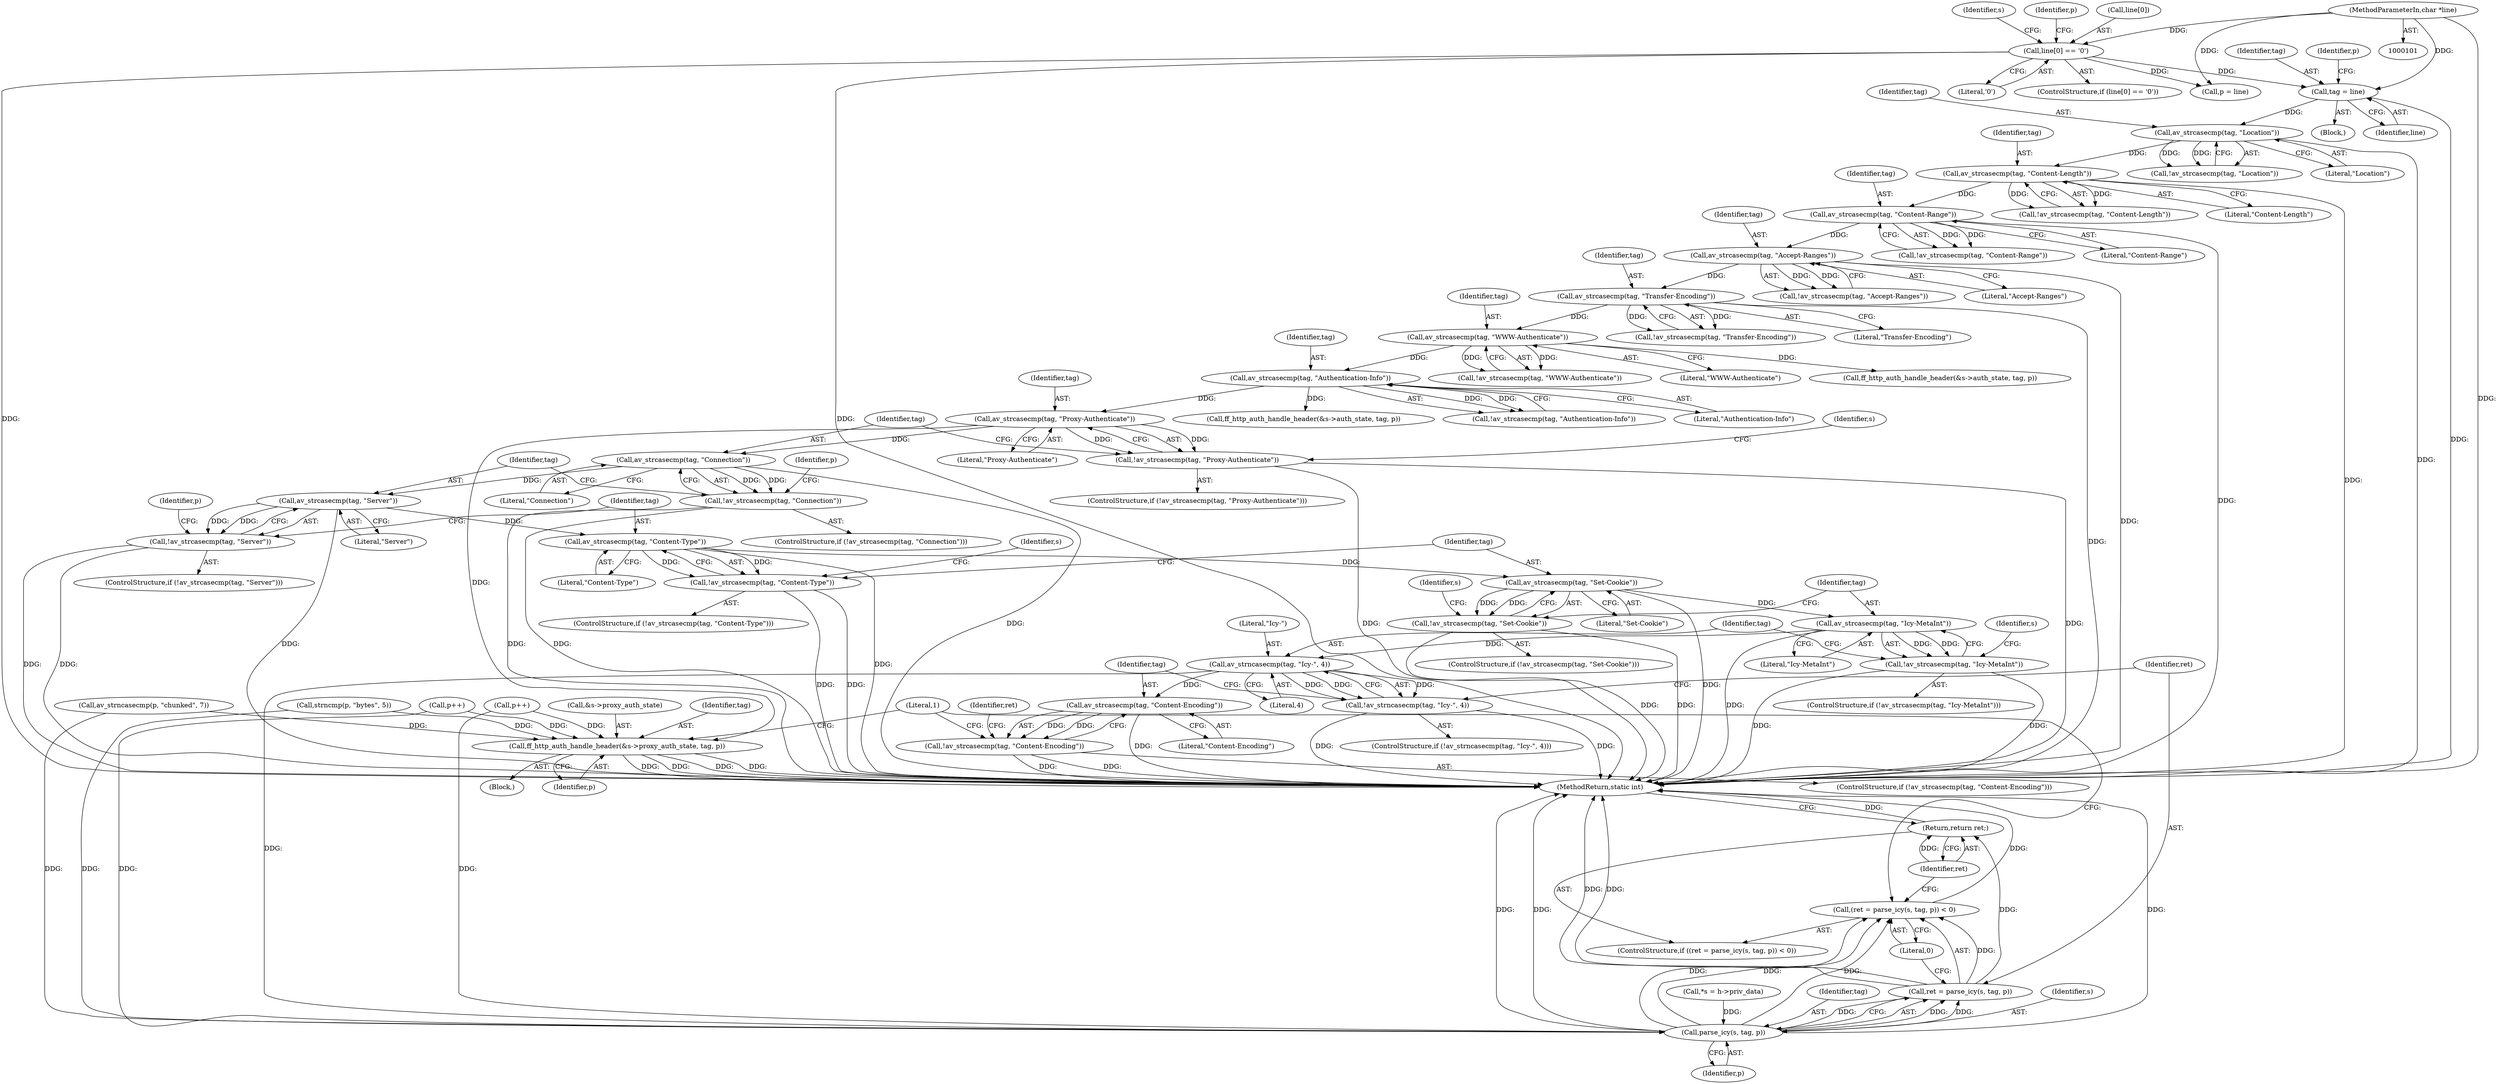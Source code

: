 digraph "0_FFmpeg_2a05c8f813de6f2278827734bf8102291e7484aa_7@pointer" {
"1000535" [label="(Call,av_strcasecmp(tag, \"Proxy-Authenticate\"))"];
"1000521" [label="(Call,av_strcasecmp(tag, \"Authentication-Info\"))"];
"1000507" [label="(Call,av_strcasecmp(tag, \"WWW-Authenticate\"))"];
"1000485" [label="(Call,av_strcasecmp(tag, \"Transfer-Encoding\"))"];
"1000460" [label="(Call,av_strcasecmp(tag, \"Accept-Ranges\"))"];
"1000449" [label="(Call,av_strcasecmp(tag, \"Content-Range\"))"];
"1000429" [label="(Call,av_strcasecmp(tag, \"Content-Length\"))"];
"1000407" [label="(Call,av_strcasecmp(tag, \"Location\"))"];
"1000394" [label="(Call,tag = line)"];
"1000132" [label="(Call,line[0] == '\0')"];
"1000103" [label="(MethodParameterIn,char *line)"];
"1000534" [label="(Call,!av_strcasecmp(tag, \"Proxy-Authenticate\"))"];
"1000539" [label="(Call,ff_http_auth_handle_header(&s->proxy_auth_state, tag, p))"];
"1000549" [label="(Call,av_strcasecmp(tag, \"Connection\"))"];
"1000548" [label="(Call,!av_strcasecmp(tag, \"Connection\"))"];
"1000566" [label="(Call,av_strcasecmp(tag, \"Server\"))"];
"1000565" [label="(Call,!av_strcasecmp(tag, \"Server\"))"];
"1000597" [label="(Call,av_strcasecmp(tag, \"Content-Type\"))"];
"1000596" [label="(Call,!av_strcasecmp(tag, \"Content-Type\"))"];
"1000614" [label="(Call,av_strcasecmp(tag, \"Set-Cookie\"))"];
"1000613" [label="(Call,!av_strcasecmp(tag, \"Set-Cookie\"))"];
"1000634" [label="(Call,av_strcasecmp(tag, \"Icy-MetaInt\"))"];
"1000633" [label="(Call,!av_strcasecmp(tag, \"Icy-MetaInt\"))"];
"1000649" [label="(Call,av_strncasecmp(tag, \"Icy-\", 4))"];
"1000648" [label="(Call,!av_strncasecmp(tag, \"Icy-\", 4))"];
"1000658" [label="(Call,parse_icy(s, tag, p))"];
"1000655" [label="(Call,(ret = parse_icy(s, tag, p)) < 0)"];
"1000656" [label="(Call,ret = parse_icy(s, tag, p))"];
"1000663" [label="(Return,return ret;)"];
"1000668" [label="(Call,av_strcasecmp(tag, \"Content-Encoding\"))"];
"1000667" [label="(Call,!av_strcasecmp(tag, \"Content-Encoding\"))"];
"1000396" [label="(Identifier,line)"];
"1000465" [label="(Call,strncmp(p, \"bytes\", 5))"];
"1000484" [label="(Call,!av_strcasecmp(tag, \"Transfer-Encoding\"))"];
"1000668" [label="(Call,av_strcasecmp(tag, \"Content-Encoding\"))"];
"1000449" [label="(Call,av_strcasecmp(tag, \"Content-Range\"))"];
"1000640" [label="(Identifier,s)"];
"1000409" [label="(Literal,\"Location\")"];
"1000566" [label="(Call,av_strcasecmp(tag, \"Server\"))"];
"1000140" [label="(Identifier,s)"];
"1000103" [label="(MethodParameterIn,char *line)"];
"1000613" [label="(Call,!av_strcasecmp(tag, \"Set-Cookie\"))"];
"1000549" [label="(Call,av_strcasecmp(tag, \"Connection\"))"];
"1000462" [label="(Literal,\"Accept-Ranges\")"];
"1000614" [label="(Call,av_strcasecmp(tag, \"Set-Cookie\"))"];
"1000370" [label="(Block,)"];
"1000658" [label="(Call,parse_icy(s, tag, p))"];
"1000394" [label="(Call,tag = line)"];
"1000145" [label="(Call,p = line)"];
"1000486" [label="(Identifier,tag)"];
"1000567" [label="(Identifier,tag)"];
"1000620" [label="(Identifier,s)"];
"1000544" [label="(Identifier,tag)"];
"1000551" [label="(Literal,\"Connection\")"];
"1000684" [label="(MethodReturn,static int)"];
"1000615" [label="(Identifier,tag)"];
"1000661" [label="(Identifier,p)"];
"1000669" [label="(Identifier,tag)"];
"1000108" [label="(Call,*s = h->priv_data)"];
"1000408" [label="(Identifier,tag)"];
"1000520" [label="(Call,!av_strcasecmp(tag, \"Authentication-Info\"))"];
"1000538" [label="(Block,)"];
"1000650" [label="(Identifier,tag)"];
"1000657" [label="(Identifier,ret)"];
"1000670" [label="(Literal,\"Content-Encoding\")"];
"1000652" [label="(Literal,4)"];
"1000683" [label="(Literal,1)"];
"1000431" [label="(Literal,\"Content-Length\")"];
"1000450" [label="(Identifier,tag)"];
"1000542" [label="(Identifier,s)"];
"1000489" [label="(Call,av_strncasecmp(p, \"chunked\", 7))"];
"1000633" [label="(Call,!av_strcasecmp(tag, \"Icy-MetaInt\"))"];
"1000132" [label="(Call,line[0] == '\0')"];
"1000662" [label="(Literal,0)"];
"1000430" [label="(Identifier,tag)"];
"1000536" [label="(Identifier,tag)"];
"1000460" [label="(Call,av_strcasecmp(tag, \"Accept-Ranges\"))"];
"1000612" [label="(ControlStructure,if (!av_strcasecmp(tag, \"Set-Cookie\")))"];
"1000507" [label="(Call,av_strcasecmp(tag, \"WWW-Authenticate\"))"];
"1000459" [label="(Call,!av_strcasecmp(tag, \"Accept-Ranges\"))"];
"1000666" [label="(ControlStructure,if (!av_strcasecmp(tag, \"Content-Encoding\")))"];
"1000550" [label="(Identifier,tag)"];
"1000635" [label="(Identifier,tag)"];
"1000654" [label="(ControlStructure,if ((ret = parse_icy(s, tag, p)) < 0))"];
"1000656" [label="(Call,ret = parse_icy(s, tag, p))"];
"1000565" [label="(Call,!av_strcasecmp(tag, \"Server\"))"];
"1000537" [label="(Literal,\"Proxy-Authenticate\")"];
"1000539" [label="(Call,ff_http_auth_handle_header(&s->proxy_auth_state, tag, p))"];
"1000545" [label="(Identifier,p)"];
"1000634" [label="(Call,av_strcasecmp(tag, \"Icy-MetaInt\"))"];
"1000660" [label="(Identifier,tag)"];
"1000395" [label="(Identifier,tag)"];
"1000598" [label="(Identifier,tag)"];
"1000397" [label="(Call,p++)"];
"1000522" [label="(Identifier,tag)"];
"1000511" [label="(Call,ff_http_auth_handle_header(&s->auth_state, tag, p))"];
"1000407" [label="(Call,av_strcasecmp(tag, \"Location\"))"];
"1000648" [label="(Call,!av_strncasecmp(tag, \"Icy-\", 4))"];
"1000564" [label="(ControlStructure,if (!av_strcasecmp(tag, \"Server\")))"];
"1000547" [label="(ControlStructure,if (!av_strcasecmp(tag, \"Connection\")))"];
"1000659" [label="(Identifier,s)"];
"1000509" [label="(Literal,\"WWW-Authenticate\")"];
"1000548" [label="(Call,!av_strcasecmp(tag, \"Connection\"))"];
"1000487" [label="(Literal,\"Transfer-Encoding\")"];
"1000146" [label="(Identifier,p)"];
"1000403" [label="(Call,p++)"];
"1000664" [label="(Identifier,ret)"];
"1000506" [label="(Call,!av_strcasecmp(tag, \"WWW-Authenticate\"))"];
"1000451" [label="(Literal,\"Content-Range\")"];
"1000603" [label="(Identifier,s)"];
"1000428" [label="(Call,!av_strcasecmp(tag, \"Content-Length\"))"];
"1000533" [label="(ControlStructure,if (!av_strcasecmp(tag, \"Proxy-Authenticate\")))"];
"1000556" [label="(Identifier,p)"];
"1000595" [label="(ControlStructure,if (!av_strcasecmp(tag, \"Content-Type\")))"];
"1000534" [label="(Call,!av_strcasecmp(tag, \"Proxy-Authenticate\"))"];
"1000667" [label="(Call,!av_strcasecmp(tag, \"Content-Encoding\"))"];
"1000136" [label="(Literal,'\0')"];
"1000508" [label="(Identifier,tag)"];
"1000675" [label="(Identifier,ret)"];
"1000636" [label="(Literal,\"Icy-MetaInt\")"];
"1000596" [label="(Call,!av_strcasecmp(tag, \"Content-Type\"))"];
"1000525" [label="(Call,ff_http_auth_handle_header(&s->auth_state, tag, p))"];
"1000647" [label="(ControlStructure,if (!av_strncasecmp(tag, \"Icy-\", 4)))"];
"1000406" [label="(Call,!av_strcasecmp(tag, \"Location\"))"];
"1000632" [label="(ControlStructure,if (!av_strcasecmp(tag, \"Icy-MetaInt\")))"];
"1000131" [label="(ControlStructure,if (line[0] == '\0'))"];
"1000655" [label="(Call,(ret = parse_icy(s, tag, p)) < 0)"];
"1000133" [label="(Call,line[0])"];
"1000597" [label="(Call,av_strcasecmp(tag, \"Content-Type\"))"];
"1000651" [label="(Literal,\"Icy-\")"];
"1000485" [label="(Call,av_strcasecmp(tag, \"Transfer-Encoding\"))"];
"1000573" [label="(Identifier,p)"];
"1000663" [label="(Return,return ret;)"];
"1000523" [label="(Literal,\"Authentication-Info\")"];
"1000429" [label="(Call,av_strcasecmp(tag, \"Content-Length\"))"];
"1000448" [label="(Call,!av_strcasecmp(tag, \"Content-Range\"))"];
"1000398" [label="(Identifier,p)"];
"1000540" [label="(Call,&s->proxy_auth_state)"];
"1000461" [label="(Identifier,tag)"];
"1000521" [label="(Call,av_strcasecmp(tag, \"Authentication-Info\"))"];
"1000535" [label="(Call,av_strcasecmp(tag, \"Proxy-Authenticate\"))"];
"1000599" [label="(Literal,\"Content-Type\")"];
"1000616" [label="(Literal,\"Set-Cookie\")"];
"1000568" [label="(Literal,\"Server\")"];
"1000649" [label="(Call,av_strncasecmp(tag, \"Icy-\", 4))"];
"1000535" -> "1000534"  [label="AST: "];
"1000535" -> "1000537"  [label="CFG: "];
"1000536" -> "1000535"  [label="AST: "];
"1000537" -> "1000535"  [label="AST: "];
"1000534" -> "1000535"  [label="CFG: "];
"1000535" -> "1000534"  [label="DDG: "];
"1000535" -> "1000534"  [label="DDG: "];
"1000521" -> "1000535"  [label="DDG: "];
"1000535" -> "1000539"  [label="DDG: "];
"1000535" -> "1000549"  [label="DDG: "];
"1000521" -> "1000520"  [label="AST: "];
"1000521" -> "1000523"  [label="CFG: "];
"1000522" -> "1000521"  [label="AST: "];
"1000523" -> "1000521"  [label="AST: "];
"1000520" -> "1000521"  [label="CFG: "];
"1000521" -> "1000520"  [label="DDG: "];
"1000521" -> "1000520"  [label="DDG: "];
"1000507" -> "1000521"  [label="DDG: "];
"1000521" -> "1000525"  [label="DDG: "];
"1000507" -> "1000506"  [label="AST: "];
"1000507" -> "1000509"  [label="CFG: "];
"1000508" -> "1000507"  [label="AST: "];
"1000509" -> "1000507"  [label="AST: "];
"1000506" -> "1000507"  [label="CFG: "];
"1000507" -> "1000506"  [label="DDG: "];
"1000507" -> "1000506"  [label="DDG: "];
"1000485" -> "1000507"  [label="DDG: "];
"1000507" -> "1000511"  [label="DDG: "];
"1000485" -> "1000484"  [label="AST: "];
"1000485" -> "1000487"  [label="CFG: "];
"1000486" -> "1000485"  [label="AST: "];
"1000487" -> "1000485"  [label="AST: "];
"1000484" -> "1000485"  [label="CFG: "];
"1000485" -> "1000684"  [label="DDG: "];
"1000485" -> "1000484"  [label="DDG: "];
"1000485" -> "1000484"  [label="DDG: "];
"1000460" -> "1000485"  [label="DDG: "];
"1000460" -> "1000459"  [label="AST: "];
"1000460" -> "1000462"  [label="CFG: "];
"1000461" -> "1000460"  [label="AST: "];
"1000462" -> "1000460"  [label="AST: "];
"1000459" -> "1000460"  [label="CFG: "];
"1000460" -> "1000684"  [label="DDG: "];
"1000460" -> "1000459"  [label="DDG: "];
"1000460" -> "1000459"  [label="DDG: "];
"1000449" -> "1000460"  [label="DDG: "];
"1000449" -> "1000448"  [label="AST: "];
"1000449" -> "1000451"  [label="CFG: "];
"1000450" -> "1000449"  [label="AST: "];
"1000451" -> "1000449"  [label="AST: "];
"1000448" -> "1000449"  [label="CFG: "];
"1000449" -> "1000684"  [label="DDG: "];
"1000449" -> "1000448"  [label="DDG: "];
"1000449" -> "1000448"  [label="DDG: "];
"1000429" -> "1000449"  [label="DDG: "];
"1000429" -> "1000428"  [label="AST: "];
"1000429" -> "1000431"  [label="CFG: "];
"1000430" -> "1000429"  [label="AST: "];
"1000431" -> "1000429"  [label="AST: "];
"1000428" -> "1000429"  [label="CFG: "];
"1000429" -> "1000684"  [label="DDG: "];
"1000429" -> "1000428"  [label="DDG: "];
"1000429" -> "1000428"  [label="DDG: "];
"1000407" -> "1000429"  [label="DDG: "];
"1000407" -> "1000406"  [label="AST: "];
"1000407" -> "1000409"  [label="CFG: "];
"1000408" -> "1000407"  [label="AST: "];
"1000409" -> "1000407"  [label="AST: "];
"1000406" -> "1000407"  [label="CFG: "];
"1000407" -> "1000684"  [label="DDG: "];
"1000407" -> "1000406"  [label="DDG: "];
"1000407" -> "1000406"  [label="DDG: "];
"1000394" -> "1000407"  [label="DDG: "];
"1000394" -> "1000370"  [label="AST: "];
"1000394" -> "1000396"  [label="CFG: "];
"1000395" -> "1000394"  [label="AST: "];
"1000396" -> "1000394"  [label="AST: "];
"1000398" -> "1000394"  [label="CFG: "];
"1000394" -> "1000684"  [label="DDG: "];
"1000132" -> "1000394"  [label="DDG: "];
"1000103" -> "1000394"  [label="DDG: "];
"1000132" -> "1000131"  [label="AST: "];
"1000132" -> "1000136"  [label="CFG: "];
"1000133" -> "1000132"  [label="AST: "];
"1000136" -> "1000132"  [label="AST: "];
"1000140" -> "1000132"  [label="CFG: "];
"1000146" -> "1000132"  [label="CFG: "];
"1000132" -> "1000684"  [label="DDG: "];
"1000132" -> "1000684"  [label="DDG: "];
"1000103" -> "1000132"  [label="DDG: "];
"1000132" -> "1000145"  [label="DDG: "];
"1000103" -> "1000101"  [label="AST: "];
"1000103" -> "1000684"  [label="DDG: "];
"1000103" -> "1000145"  [label="DDG: "];
"1000534" -> "1000533"  [label="AST: "];
"1000542" -> "1000534"  [label="CFG: "];
"1000550" -> "1000534"  [label="CFG: "];
"1000534" -> "1000684"  [label="DDG: "];
"1000534" -> "1000684"  [label="DDG: "];
"1000539" -> "1000538"  [label="AST: "];
"1000539" -> "1000545"  [label="CFG: "];
"1000540" -> "1000539"  [label="AST: "];
"1000544" -> "1000539"  [label="AST: "];
"1000545" -> "1000539"  [label="AST: "];
"1000683" -> "1000539"  [label="CFG: "];
"1000539" -> "1000684"  [label="DDG: "];
"1000539" -> "1000684"  [label="DDG: "];
"1000539" -> "1000684"  [label="DDG: "];
"1000539" -> "1000684"  [label="DDG: "];
"1000397" -> "1000539"  [label="DDG: "];
"1000403" -> "1000539"  [label="DDG: "];
"1000489" -> "1000539"  [label="DDG: "];
"1000465" -> "1000539"  [label="DDG: "];
"1000549" -> "1000548"  [label="AST: "];
"1000549" -> "1000551"  [label="CFG: "];
"1000550" -> "1000549"  [label="AST: "];
"1000551" -> "1000549"  [label="AST: "];
"1000548" -> "1000549"  [label="CFG: "];
"1000549" -> "1000684"  [label="DDG: "];
"1000549" -> "1000548"  [label="DDG: "];
"1000549" -> "1000548"  [label="DDG: "];
"1000549" -> "1000566"  [label="DDG: "];
"1000548" -> "1000547"  [label="AST: "];
"1000556" -> "1000548"  [label="CFG: "];
"1000567" -> "1000548"  [label="CFG: "];
"1000548" -> "1000684"  [label="DDG: "];
"1000548" -> "1000684"  [label="DDG: "];
"1000566" -> "1000565"  [label="AST: "];
"1000566" -> "1000568"  [label="CFG: "];
"1000567" -> "1000566"  [label="AST: "];
"1000568" -> "1000566"  [label="AST: "];
"1000565" -> "1000566"  [label="CFG: "];
"1000566" -> "1000684"  [label="DDG: "];
"1000566" -> "1000565"  [label="DDG: "];
"1000566" -> "1000565"  [label="DDG: "];
"1000566" -> "1000597"  [label="DDG: "];
"1000565" -> "1000564"  [label="AST: "];
"1000573" -> "1000565"  [label="CFG: "];
"1000598" -> "1000565"  [label="CFG: "];
"1000565" -> "1000684"  [label="DDG: "];
"1000565" -> "1000684"  [label="DDG: "];
"1000597" -> "1000596"  [label="AST: "];
"1000597" -> "1000599"  [label="CFG: "];
"1000598" -> "1000597"  [label="AST: "];
"1000599" -> "1000597"  [label="AST: "];
"1000596" -> "1000597"  [label="CFG: "];
"1000597" -> "1000684"  [label="DDG: "];
"1000597" -> "1000596"  [label="DDG: "];
"1000597" -> "1000596"  [label="DDG: "];
"1000597" -> "1000614"  [label="DDG: "];
"1000596" -> "1000595"  [label="AST: "];
"1000603" -> "1000596"  [label="CFG: "];
"1000615" -> "1000596"  [label="CFG: "];
"1000596" -> "1000684"  [label="DDG: "];
"1000596" -> "1000684"  [label="DDG: "];
"1000614" -> "1000613"  [label="AST: "];
"1000614" -> "1000616"  [label="CFG: "];
"1000615" -> "1000614"  [label="AST: "];
"1000616" -> "1000614"  [label="AST: "];
"1000613" -> "1000614"  [label="CFG: "];
"1000614" -> "1000684"  [label="DDG: "];
"1000614" -> "1000613"  [label="DDG: "];
"1000614" -> "1000613"  [label="DDG: "];
"1000614" -> "1000634"  [label="DDG: "];
"1000613" -> "1000612"  [label="AST: "];
"1000620" -> "1000613"  [label="CFG: "];
"1000635" -> "1000613"  [label="CFG: "];
"1000613" -> "1000684"  [label="DDG: "];
"1000613" -> "1000684"  [label="DDG: "];
"1000634" -> "1000633"  [label="AST: "];
"1000634" -> "1000636"  [label="CFG: "];
"1000635" -> "1000634"  [label="AST: "];
"1000636" -> "1000634"  [label="AST: "];
"1000633" -> "1000634"  [label="CFG: "];
"1000634" -> "1000684"  [label="DDG: "];
"1000634" -> "1000633"  [label="DDG: "];
"1000634" -> "1000633"  [label="DDG: "];
"1000634" -> "1000649"  [label="DDG: "];
"1000633" -> "1000632"  [label="AST: "];
"1000640" -> "1000633"  [label="CFG: "];
"1000650" -> "1000633"  [label="CFG: "];
"1000633" -> "1000684"  [label="DDG: "];
"1000633" -> "1000684"  [label="DDG: "];
"1000649" -> "1000648"  [label="AST: "];
"1000649" -> "1000652"  [label="CFG: "];
"1000650" -> "1000649"  [label="AST: "];
"1000651" -> "1000649"  [label="AST: "];
"1000652" -> "1000649"  [label="AST: "];
"1000648" -> "1000649"  [label="CFG: "];
"1000649" -> "1000648"  [label="DDG: "];
"1000649" -> "1000648"  [label="DDG: "];
"1000649" -> "1000648"  [label="DDG: "];
"1000649" -> "1000658"  [label="DDG: "];
"1000649" -> "1000668"  [label="DDG: "];
"1000648" -> "1000647"  [label="AST: "];
"1000657" -> "1000648"  [label="CFG: "];
"1000669" -> "1000648"  [label="CFG: "];
"1000648" -> "1000684"  [label="DDG: "];
"1000648" -> "1000684"  [label="DDG: "];
"1000658" -> "1000656"  [label="AST: "];
"1000658" -> "1000661"  [label="CFG: "];
"1000659" -> "1000658"  [label="AST: "];
"1000660" -> "1000658"  [label="AST: "];
"1000661" -> "1000658"  [label="AST: "];
"1000656" -> "1000658"  [label="CFG: "];
"1000658" -> "1000684"  [label="DDG: "];
"1000658" -> "1000684"  [label="DDG: "];
"1000658" -> "1000684"  [label="DDG: "];
"1000658" -> "1000655"  [label="DDG: "];
"1000658" -> "1000655"  [label="DDG: "];
"1000658" -> "1000655"  [label="DDG: "];
"1000658" -> "1000656"  [label="DDG: "];
"1000658" -> "1000656"  [label="DDG: "];
"1000658" -> "1000656"  [label="DDG: "];
"1000108" -> "1000658"  [label="DDG: "];
"1000397" -> "1000658"  [label="DDG: "];
"1000403" -> "1000658"  [label="DDG: "];
"1000489" -> "1000658"  [label="DDG: "];
"1000465" -> "1000658"  [label="DDG: "];
"1000655" -> "1000654"  [label="AST: "];
"1000655" -> "1000662"  [label="CFG: "];
"1000656" -> "1000655"  [label="AST: "];
"1000662" -> "1000655"  [label="AST: "];
"1000664" -> "1000655"  [label="CFG: "];
"1000683" -> "1000655"  [label="CFG: "];
"1000655" -> "1000684"  [label="DDG: "];
"1000656" -> "1000655"  [label="DDG: "];
"1000657" -> "1000656"  [label="AST: "];
"1000662" -> "1000656"  [label="CFG: "];
"1000656" -> "1000684"  [label="DDG: "];
"1000656" -> "1000684"  [label="DDG: "];
"1000656" -> "1000663"  [label="DDG: "];
"1000663" -> "1000654"  [label="AST: "];
"1000663" -> "1000664"  [label="CFG: "];
"1000664" -> "1000663"  [label="AST: "];
"1000684" -> "1000663"  [label="CFG: "];
"1000663" -> "1000684"  [label="DDG: "];
"1000664" -> "1000663"  [label="DDG: "];
"1000668" -> "1000667"  [label="AST: "];
"1000668" -> "1000670"  [label="CFG: "];
"1000669" -> "1000668"  [label="AST: "];
"1000670" -> "1000668"  [label="AST: "];
"1000667" -> "1000668"  [label="CFG: "];
"1000668" -> "1000684"  [label="DDG: "];
"1000668" -> "1000667"  [label="DDG: "];
"1000668" -> "1000667"  [label="DDG: "];
"1000667" -> "1000666"  [label="AST: "];
"1000675" -> "1000667"  [label="CFG: "];
"1000683" -> "1000667"  [label="CFG: "];
"1000667" -> "1000684"  [label="DDG: "];
"1000667" -> "1000684"  [label="DDG: "];
}
